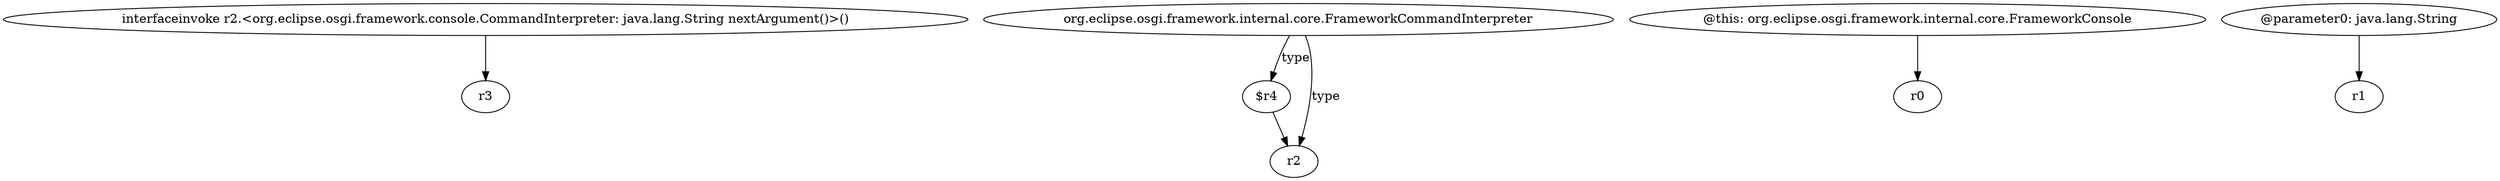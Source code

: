 digraph g {
0[label="interfaceinvoke r2.<org.eclipse.osgi.framework.console.CommandInterpreter: java.lang.String nextArgument()>()"]
1[label="r3"]
0->1[label=""]
2[label="org.eclipse.osgi.framework.internal.core.FrameworkCommandInterpreter"]
3[label="$r4"]
2->3[label="type"]
4[label="r2"]
2->4[label="type"]
3->4[label=""]
5[label="@this: org.eclipse.osgi.framework.internal.core.FrameworkConsole"]
6[label="r0"]
5->6[label=""]
7[label="@parameter0: java.lang.String"]
8[label="r1"]
7->8[label=""]
}